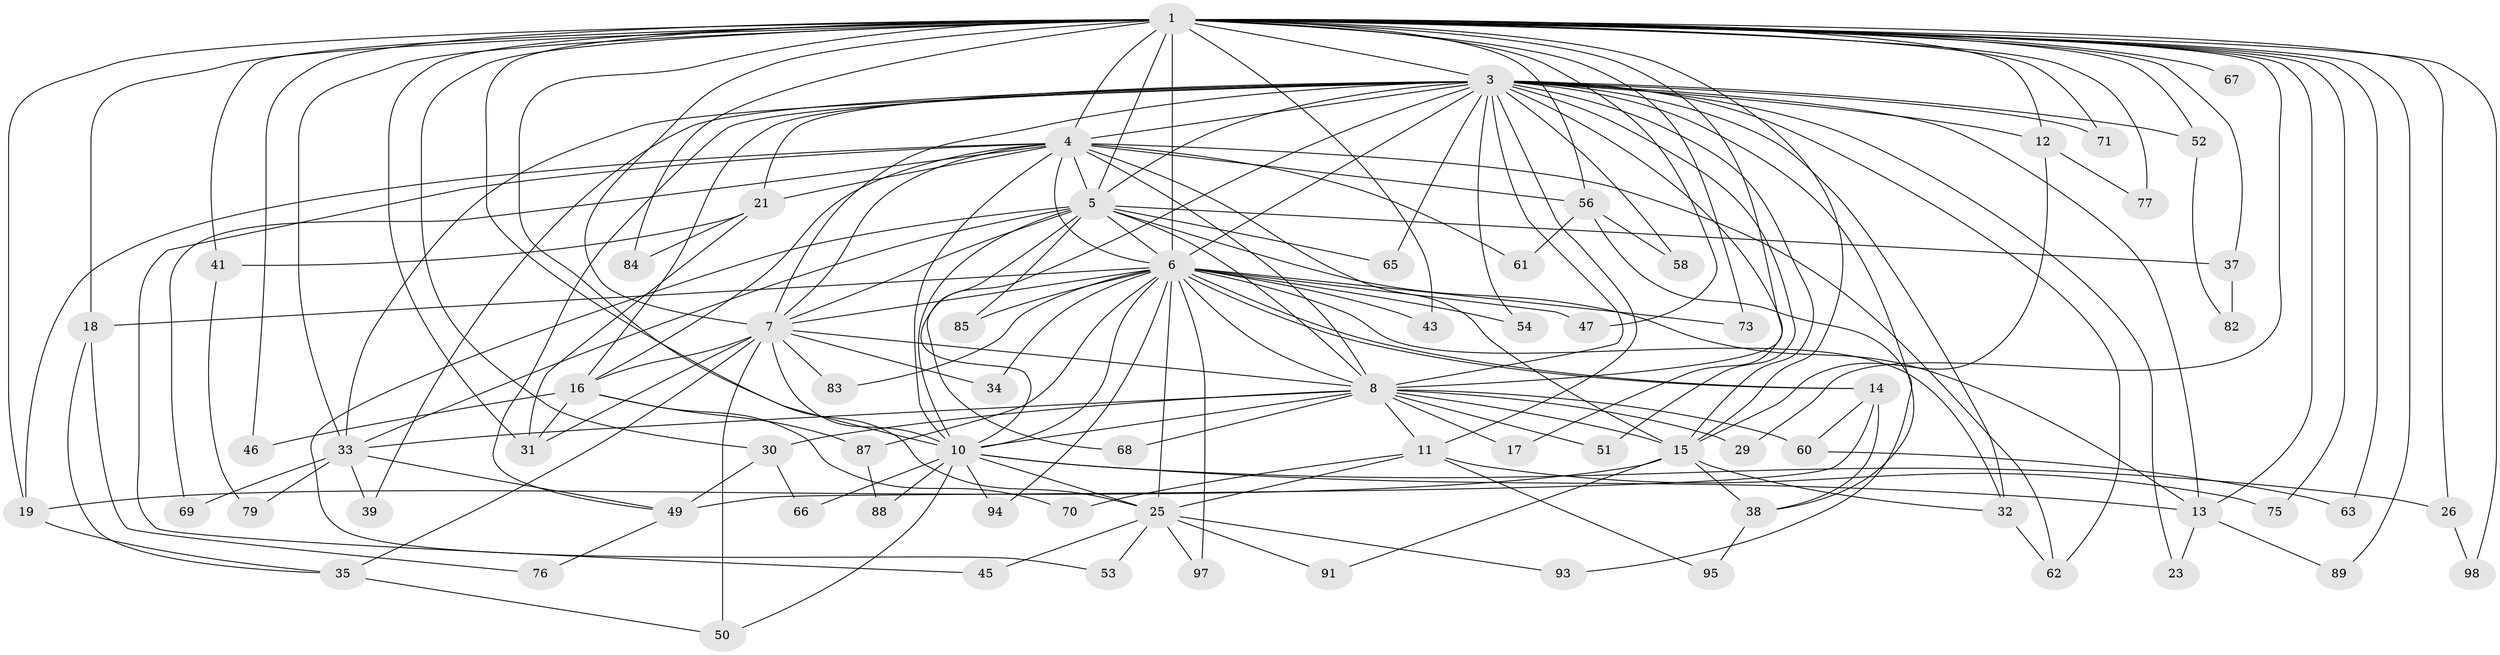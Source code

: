 // original degree distribution, {17: 0.010101010101010102, 32: 0.010101010101010102, 28: 0.010101010101010102, 18: 0.020202020202020204, 16: 0.010101010101010102, 24: 0.010101010101010102, 12: 0.020202020202020204, 15: 0.010101010101010102, 6: 0.020202020202020204, 4: 0.0707070707070707, 5: 0.050505050505050504, 7: 0.020202020202020204, 2: 0.5454545454545454, 3: 0.1717171717171717, 8: 0.020202020202020204}
// Generated by graph-tools (version 1.1) at 2025/41/03/06/25 10:41:34]
// undirected, 73 vertices, 177 edges
graph export_dot {
graph [start="1"]
  node [color=gray90,style=filled];
  1 [super="+2"];
  3 [super="+28"];
  4 [super="+42"];
  5 [super="+20"];
  6 [super="+36"];
  7 [super="+9"];
  8 [super="+72"];
  10 [super="+22"];
  11 [super="+78"];
  12 [super="+24"];
  13;
  14 [super="+96"];
  15 [super="+40"];
  16 [super="+27"];
  17;
  18 [super="+81"];
  19 [super="+90"];
  21 [super="+44"];
  23;
  25 [super="+48"];
  26;
  29;
  30 [super="+92"];
  31 [super="+57"];
  32 [super="+86"];
  33 [super="+74"];
  34;
  35 [super="+64"];
  37;
  38 [super="+55"];
  39;
  41;
  43;
  45;
  46;
  47;
  49 [super="+59"];
  50 [super="+99"];
  51;
  52;
  53;
  54;
  56;
  58;
  60;
  61;
  62 [super="+80"];
  63;
  65;
  66;
  67;
  68;
  69;
  70;
  71;
  73;
  75;
  76;
  77;
  79;
  82;
  83;
  84;
  85;
  87;
  88;
  89;
  91;
  93;
  94;
  95;
  97;
  98;
  1 -- 3 [weight=2];
  1 -- 4 [weight=2];
  1 -- 5 [weight=2];
  1 -- 6 [weight=3];
  1 -- 7 [weight=4];
  1 -- 8 [weight=2];
  1 -- 10 [weight=2];
  1 -- 18 [weight=2];
  1 -- 19;
  1 -- 26;
  1 -- 37;
  1 -- 67 [weight=2];
  1 -- 12;
  1 -- 13;
  1 -- 15;
  1 -- 29;
  1 -- 30 [weight=2];
  1 -- 31;
  1 -- 41;
  1 -- 43;
  1 -- 46;
  1 -- 47;
  1 -- 52;
  1 -- 56;
  1 -- 63;
  1 -- 71;
  1 -- 73;
  1 -- 75;
  1 -- 77;
  1 -- 84;
  1 -- 89;
  1 -- 98;
  1 -- 25;
  1 -- 33;
  3 -- 4;
  3 -- 5;
  3 -- 6;
  3 -- 7 [weight=2];
  3 -- 8;
  3 -- 10;
  3 -- 11;
  3 -- 12 [weight=2];
  3 -- 13;
  3 -- 15;
  3 -- 16;
  3 -- 17;
  3 -- 21;
  3 -- 23;
  3 -- 32;
  3 -- 38;
  3 -- 39;
  3 -- 51;
  3 -- 52;
  3 -- 54;
  3 -- 58;
  3 -- 62;
  3 -- 71;
  3 -- 65;
  3 -- 33;
  3 -- 49;
  4 -- 5;
  4 -- 6;
  4 -- 7 [weight=2];
  4 -- 8;
  4 -- 10;
  4 -- 21;
  4 -- 45;
  4 -- 56;
  4 -- 61;
  4 -- 62;
  4 -- 69;
  4 -- 15;
  4 -- 19;
  4 -- 16;
  5 -- 6;
  5 -- 7 [weight=2];
  5 -- 8;
  5 -- 10;
  5 -- 33;
  5 -- 37;
  5 -- 53;
  5 -- 65;
  5 -- 68;
  5 -- 85;
  5 -- 13;
  6 -- 7 [weight=2];
  6 -- 8;
  6 -- 10;
  6 -- 14;
  6 -- 14;
  6 -- 18;
  6 -- 25;
  6 -- 32;
  6 -- 34;
  6 -- 43;
  6 -- 47;
  6 -- 54;
  6 -- 83;
  6 -- 85;
  6 -- 87;
  6 -- 94;
  6 -- 97;
  6 -- 73;
  7 -- 8 [weight=2];
  7 -- 10 [weight=2];
  7 -- 16;
  7 -- 31;
  7 -- 35;
  7 -- 34;
  7 -- 50;
  7 -- 83;
  8 -- 10;
  8 -- 11;
  8 -- 15;
  8 -- 17;
  8 -- 29;
  8 -- 30;
  8 -- 51;
  8 -- 60;
  8 -- 68;
  8 -- 33;
  10 -- 25;
  10 -- 50;
  10 -- 66;
  10 -- 88;
  10 -- 94;
  10 -- 26;
  10 -- 13;
  11 -- 70;
  11 -- 75;
  11 -- 95;
  11 -- 25;
  12 -- 77;
  12 -- 15;
  13 -- 23;
  13 -- 89;
  14 -- 38;
  14 -- 60;
  14 -- 49;
  15 -- 19;
  15 -- 91;
  15 -- 32;
  15 -- 38;
  16 -- 46;
  16 -- 70;
  16 -- 87;
  16 -- 31;
  18 -- 35;
  18 -- 76;
  19 -- 35;
  21 -- 41;
  21 -- 84;
  21 -- 31;
  25 -- 45;
  25 -- 53;
  25 -- 91;
  25 -- 93;
  25 -- 97;
  26 -- 98;
  30 -- 49;
  30 -- 66;
  32 -- 62;
  33 -- 39;
  33 -- 49;
  33 -- 69;
  33 -- 79;
  35 -- 50;
  37 -- 82;
  38 -- 95;
  41 -- 79;
  49 -- 76;
  52 -- 82;
  56 -- 58;
  56 -- 61;
  56 -- 93;
  60 -- 63;
  87 -- 88;
}
